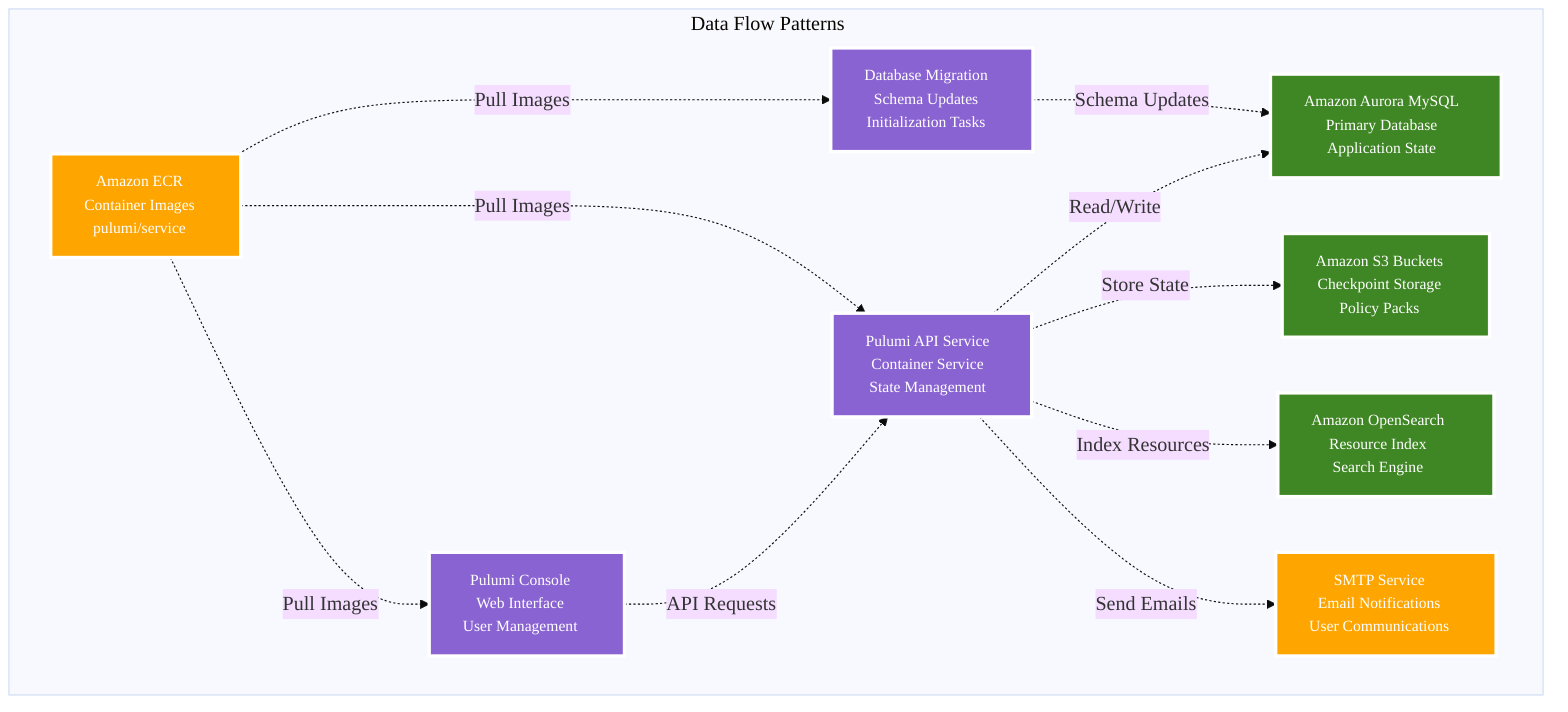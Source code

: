 %%{init: {'theme':'base', 'themeVariables': {'fontSize': '18px', 'fontFamily': 'Arial, sans-serif'}}}%%
graph TD
    classDef storage fill:#3F8624,stroke:#FFFFFF,stroke-width:3px,color:#FFFFFF,font-size:14px
    classDef pulumi fill:#8A63D2,stroke:#FFFFFF,stroke-width:3px,color:#FFFFFF,font-size:14px
    classDef external fill:#FFA500,stroke:#FFFFFF,stroke-width:3px,color:#FFFFFF,font-size:14px
    
    subgraph FLOW["Data Flow Patterns"]
        API[Pulumi API Service<br/>Container Service<br/>State Management]:::pulumi
        CONSOLE[Pulumi Console<br/>Web Interface<br/>User Management]:::pulumi
        MIGRATION[Database Migration<br/>Schema Updates<br/>Initialization Tasks]:::pulumi
        
        AURORA_DB[Amazon Aurora MySQL<br/>Primary Database<br/>Application State]:::storage
        S3_STATE[Amazon S3 Buckets<br/>Checkpoint Storage<br/>Policy Packs]:::storage
        OPENSEARCH_IDX[Amazon OpenSearch<br/>Resource Index<br/>Search Engine]:::storage
        
        ECR_IMGS[Amazon ECR<br/>Container Images<br/>pulumi/service]:::external
        SMTP_SVC[SMTP Service<br/>Email Notifications<br/>User Communications]:::external
    end
    
    API -.->|Read/Write| AURORA_DB
    API -.->|Store State| S3_STATE
    API -.->|Index Resources| OPENSEARCH_IDX
    API -.->|Send Emails| SMTP_SVC
    
    CONSOLE -.->|API Requests| API
    MIGRATION -.->|Schema Updates| AURORA_DB
    
    ECR_IMGS -.->|Pull Images| API
    ECR_IMGS -.->|Pull Images| CONSOLE
    ECR_IMGS -.->|Pull Images| MIGRATION